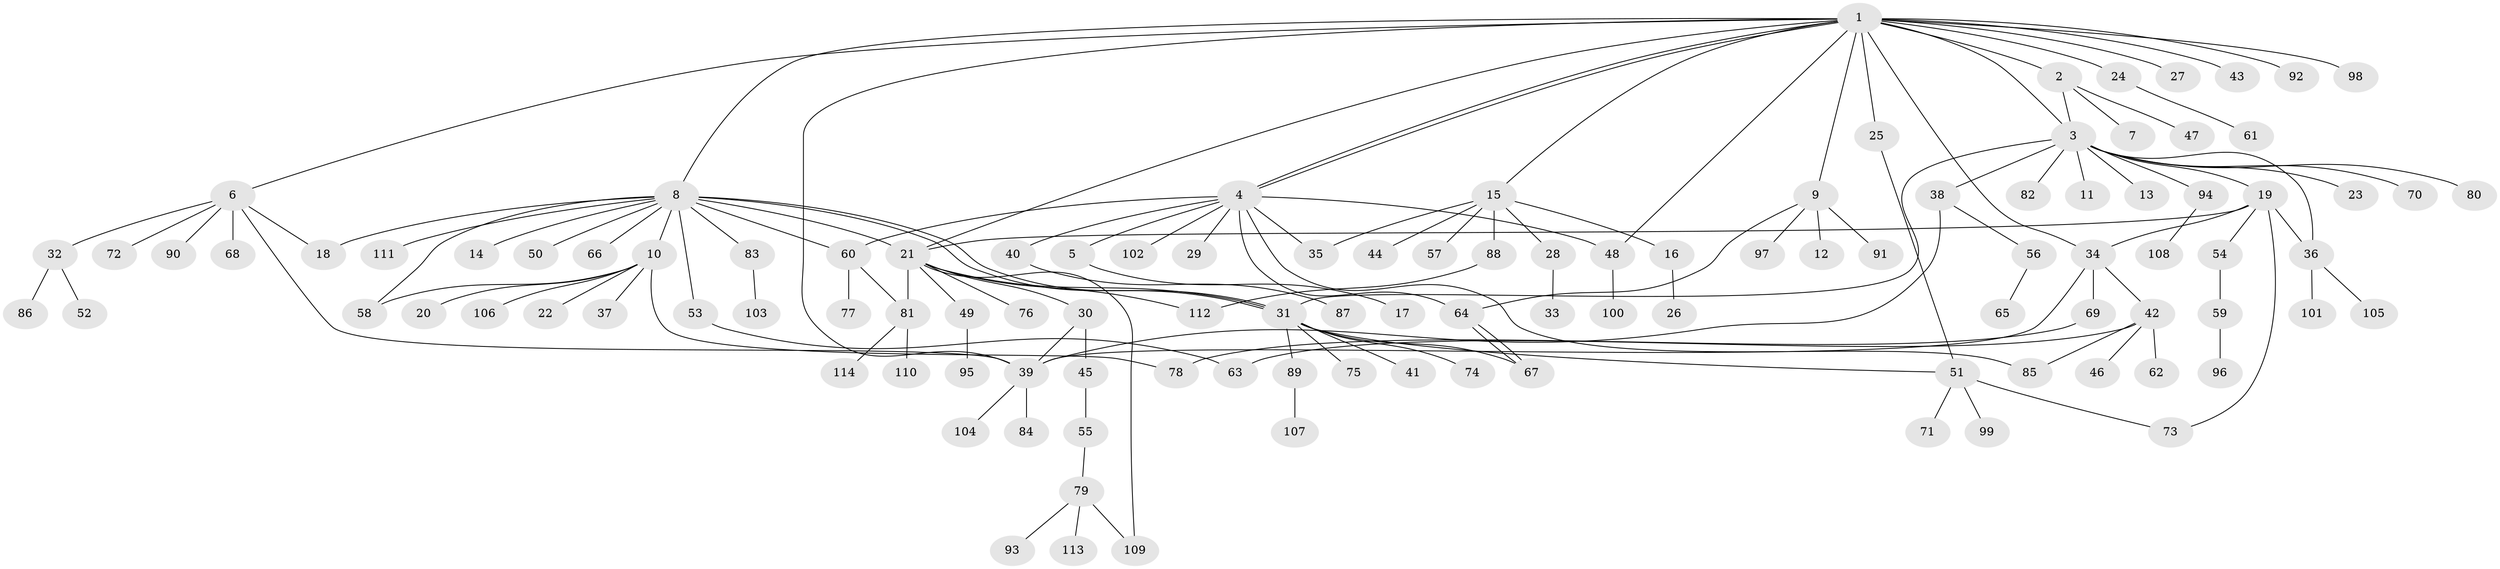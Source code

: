 // coarse degree distribution, {21: 0.017543859649122806, 4: 0.07017543859649122, 12: 0.017543859649122806, 11: 0.017543859649122806, 1: 0.5964912280701754, 20: 0.017543859649122806, 5: 0.017543859649122806, 2: 0.19298245614035087, 7: 0.017543859649122806, 3: 0.03508771929824561}
// Generated by graph-tools (version 1.1) at 2025/18/03/04/25 18:18:22]
// undirected, 114 vertices, 142 edges
graph export_dot {
graph [start="1"]
  node [color=gray90,style=filled];
  1;
  2;
  3;
  4;
  5;
  6;
  7;
  8;
  9;
  10;
  11;
  12;
  13;
  14;
  15;
  16;
  17;
  18;
  19;
  20;
  21;
  22;
  23;
  24;
  25;
  26;
  27;
  28;
  29;
  30;
  31;
  32;
  33;
  34;
  35;
  36;
  37;
  38;
  39;
  40;
  41;
  42;
  43;
  44;
  45;
  46;
  47;
  48;
  49;
  50;
  51;
  52;
  53;
  54;
  55;
  56;
  57;
  58;
  59;
  60;
  61;
  62;
  63;
  64;
  65;
  66;
  67;
  68;
  69;
  70;
  71;
  72;
  73;
  74;
  75;
  76;
  77;
  78;
  79;
  80;
  81;
  82;
  83;
  84;
  85;
  86;
  87;
  88;
  89;
  90;
  91;
  92;
  93;
  94;
  95;
  96;
  97;
  98;
  99;
  100;
  101;
  102;
  103;
  104;
  105;
  106;
  107;
  108;
  109;
  110;
  111;
  112;
  113;
  114;
  1 -- 2;
  1 -- 3;
  1 -- 4;
  1 -- 4;
  1 -- 6;
  1 -- 8;
  1 -- 9;
  1 -- 15;
  1 -- 21;
  1 -- 24;
  1 -- 25;
  1 -- 27;
  1 -- 34;
  1 -- 39;
  1 -- 43;
  1 -- 48;
  1 -- 92;
  1 -- 98;
  2 -- 3;
  2 -- 7;
  2 -- 47;
  3 -- 11;
  3 -- 13;
  3 -- 19;
  3 -- 23;
  3 -- 31;
  3 -- 36;
  3 -- 38;
  3 -- 70;
  3 -- 80;
  3 -- 82;
  3 -- 94;
  4 -- 5;
  4 -- 29;
  4 -- 35;
  4 -- 40;
  4 -- 48;
  4 -- 60;
  4 -- 64;
  4 -- 85;
  4 -- 102;
  5 -- 17;
  6 -- 18;
  6 -- 32;
  6 -- 39;
  6 -- 68;
  6 -- 72;
  6 -- 90;
  8 -- 10;
  8 -- 14;
  8 -- 18;
  8 -- 21;
  8 -- 31;
  8 -- 31;
  8 -- 50;
  8 -- 53;
  8 -- 58;
  8 -- 60;
  8 -- 66;
  8 -- 83;
  8 -- 111;
  9 -- 12;
  9 -- 64;
  9 -- 91;
  9 -- 97;
  10 -- 20;
  10 -- 22;
  10 -- 37;
  10 -- 58;
  10 -- 78;
  10 -- 106;
  15 -- 16;
  15 -- 28;
  15 -- 35;
  15 -- 44;
  15 -- 57;
  15 -- 88;
  16 -- 26;
  19 -- 21;
  19 -- 34;
  19 -- 36;
  19 -- 54;
  19 -- 73;
  21 -- 30;
  21 -- 31;
  21 -- 49;
  21 -- 76;
  21 -- 81;
  21 -- 109;
  21 -- 112;
  24 -- 61;
  25 -- 51;
  28 -- 33;
  30 -- 39;
  30 -- 45;
  31 -- 41;
  31 -- 51;
  31 -- 67;
  31 -- 74;
  31 -- 75;
  31 -- 89;
  32 -- 52;
  32 -- 86;
  34 -- 39;
  34 -- 42;
  34 -- 69;
  36 -- 101;
  36 -- 105;
  38 -- 39;
  38 -- 56;
  39 -- 84;
  39 -- 104;
  40 -- 87;
  42 -- 46;
  42 -- 62;
  42 -- 63;
  42 -- 85;
  45 -- 55;
  48 -- 100;
  49 -- 95;
  51 -- 71;
  51 -- 73;
  51 -- 99;
  53 -- 63;
  54 -- 59;
  55 -- 79;
  56 -- 65;
  59 -- 96;
  60 -- 77;
  60 -- 81;
  64 -- 67;
  64 -- 67;
  69 -- 78;
  79 -- 93;
  79 -- 109;
  79 -- 113;
  81 -- 110;
  81 -- 114;
  83 -- 103;
  88 -- 112;
  89 -- 107;
  94 -- 108;
}
